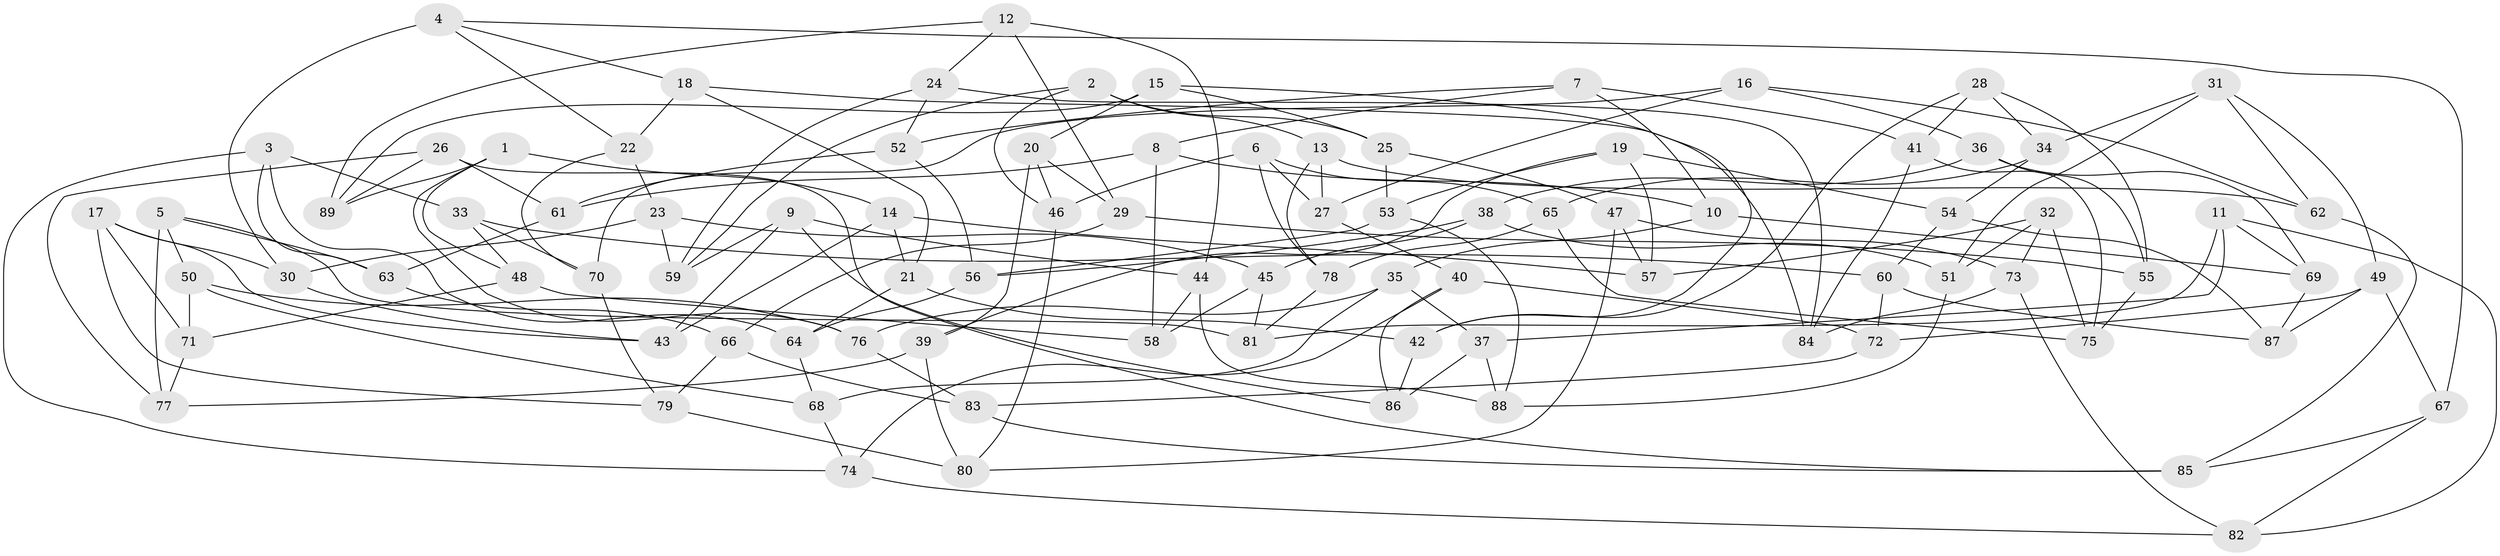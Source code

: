 // coarse degree distribution, {10: 0.1111111111111111, 3: 0.13333333333333333, 11: 0.022222222222222223, 9: 0.08888888888888889, 4: 0.6, 5: 0.022222222222222223, 12: 0.022222222222222223}
// Generated by graph-tools (version 1.1) at 2025/53/03/04/25 22:53:59]
// undirected, 89 vertices, 178 edges
graph export_dot {
  node [color=gray90,style=filled];
  1;
  2;
  3;
  4;
  5;
  6;
  7;
  8;
  9;
  10;
  11;
  12;
  13;
  14;
  15;
  16;
  17;
  18;
  19;
  20;
  21;
  22;
  23;
  24;
  25;
  26;
  27;
  28;
  29;
  30;
  31;
  32;
  33;
  34;
  35;
  36;
  37;
  38;
  39;
  40;
  41;
  42;
  43;
  44;
  45;
  46;
  47;
  48;
  49;
  50;
  51;
  52;
  53;
  54;
  55;
  56;
  57;
  58;
  59;
  60;
  61;
  62;
  63;
  64;
  65;
  66;
  67;
  68;
  69;
  70;
  71;
  72;
  73;
  74;
  75;
  76;
  77;
  78;
  79;
  80;
  81;
  82;
  83;
  84;
  85;
  86;
  87;
  88;
  89;
  1 -- 76;
  1 -- 48;
  1 -- 14;
  1 -- 89;
  2 -- 13;
  2 -- 46;
  2 -- 59;
  2 -- 25;
  3 -- 64;
  3 -- 74;
  3 -- 63;
  3 -- 33;
  4 -- 22;
  4 -- 67;
  4 -- 18;
  4 -- 30;
  5 -- 50;
  5 -- 63;
  5 -- 81;
  5 -- 77;
  6 -- 46;
  6 -- 65;
  6 -- 78;
  6 -- 27;
  7 -- 8;
  7 -- 41;
  7 -- 10;
  7 -- 52;
  8 -- 10;
  8 -- 58;
  8 -- 61;
  9 -- 44;
  9 -- 86;
  9 -- 59;
  9 -- 43;
  10 -- 35;
  10 -- 69;
  11 -- 82;
  11 -- 81;
  11 -- 69;
  11 -- 37;
  12 -- 24;
  12 -- 29;
  12 -- 44;
  12 -- 89;
  13 -- 27;
  13 -- 62;
  13 -- 78;
  14 -- 43;
  14 -- 21;
  14 -- 57;
  15 -- 42;
  15 -- 25;
  15 -- 89;
  15 -- 20;
  16 -- 70;
  16 -- 62;
  16 -- 36;
  16 -- 27;
  17 -- 30;
  17 -- 79;
  17 -- 43;
  17 -- 71;
  18 -- 21;
  18 -- 84;
  18 -- 22;
  19 -- 53;
  19 -- 54;
  19 -- 57;
  19 -- 39;
  20 -- 29;
  20 -- 39;
  20 -- 46;
  21 -- 64;
  21 -- 42;
  22 -- 70;
  22 -- 23;
  23 -- 30;
  23 -- 59;
  23 -- 45;
  24 -- 84;
  24 -- 52;
  24 -- 59;
  25 -- 53;
  25 -- 47;
  26 -- 77;
  26 -- 61;
  26 -- 85;
  26 -- 89;
  27 -- 40;
  28 -- 41;
  28 -- 42;
  28 -- 55;
  28 -- 34;
  29 -- 66;
  29 -- 55;
  30 -- 43;
  31 -- 62;
  31 -- 34;
  31 -- 51;
  31 -- 49;
  32 -- 51;
  32 -- 75;
  32 -- 57;
  32 -- 73;
  33 -- 48;
  33 -- 60;
  33 -- 70;
  34 -- 54;
  34 -- 65;
  35 -- 37;
  35 -- 68;
  35 -- 76;
  36 -- 55;
  36 -- 69;
  36 -- 38;
  37 -- 86;
  37 -- 88;
  38 -- 51;
  38 -- 56;
  38 -- 45;
  39 -- 77;
  39 -- 80;
  40 -- 72;
  40 -- 86;
  40 -- 74;
  41 -- 75;
  41 -- 84;
  42 -- 86;
  44 -- 88;
  44 -- 58;
  45 -- 58;
  45 -- 81;
  46 -- 80;
  47 -- 80;
  47 -- 57;
  47 -- 73;
  48 -- 58;
  48 -- 71;
  49 -- 87;
  49 -- 67;
  49 -- 72;
  50 -- 71;
  50 -- 68;
  50 -- 76;
  51 -- 88;
  52 -- 61;
  52 -- 56;
  53 -- 56;
  53 -- 88;
  54 -- 60;
  54 -- 87;
  55 -- 75;
  56 -- 64;
  60 -- 72;
  60 -- 87;
  61 -- 63;
  62 -- 85;
  63 -- 66;
  64 -- 68;
  65 -- 78;
  65 -- 75;
  66 -- 79;
  66 -- 83;
  67 -- 82;
  67 -- 85;
  68 -- 74;
  69 -- 87;
  70 -- 79;
  71 -- 77;
  72 -- 83;
  73 -- 84;
  73 -- 82;
  74 -- 82;
  76 -- 83;
  78 -- 81;
  79 -- 80;
  83 -- 85;
}
